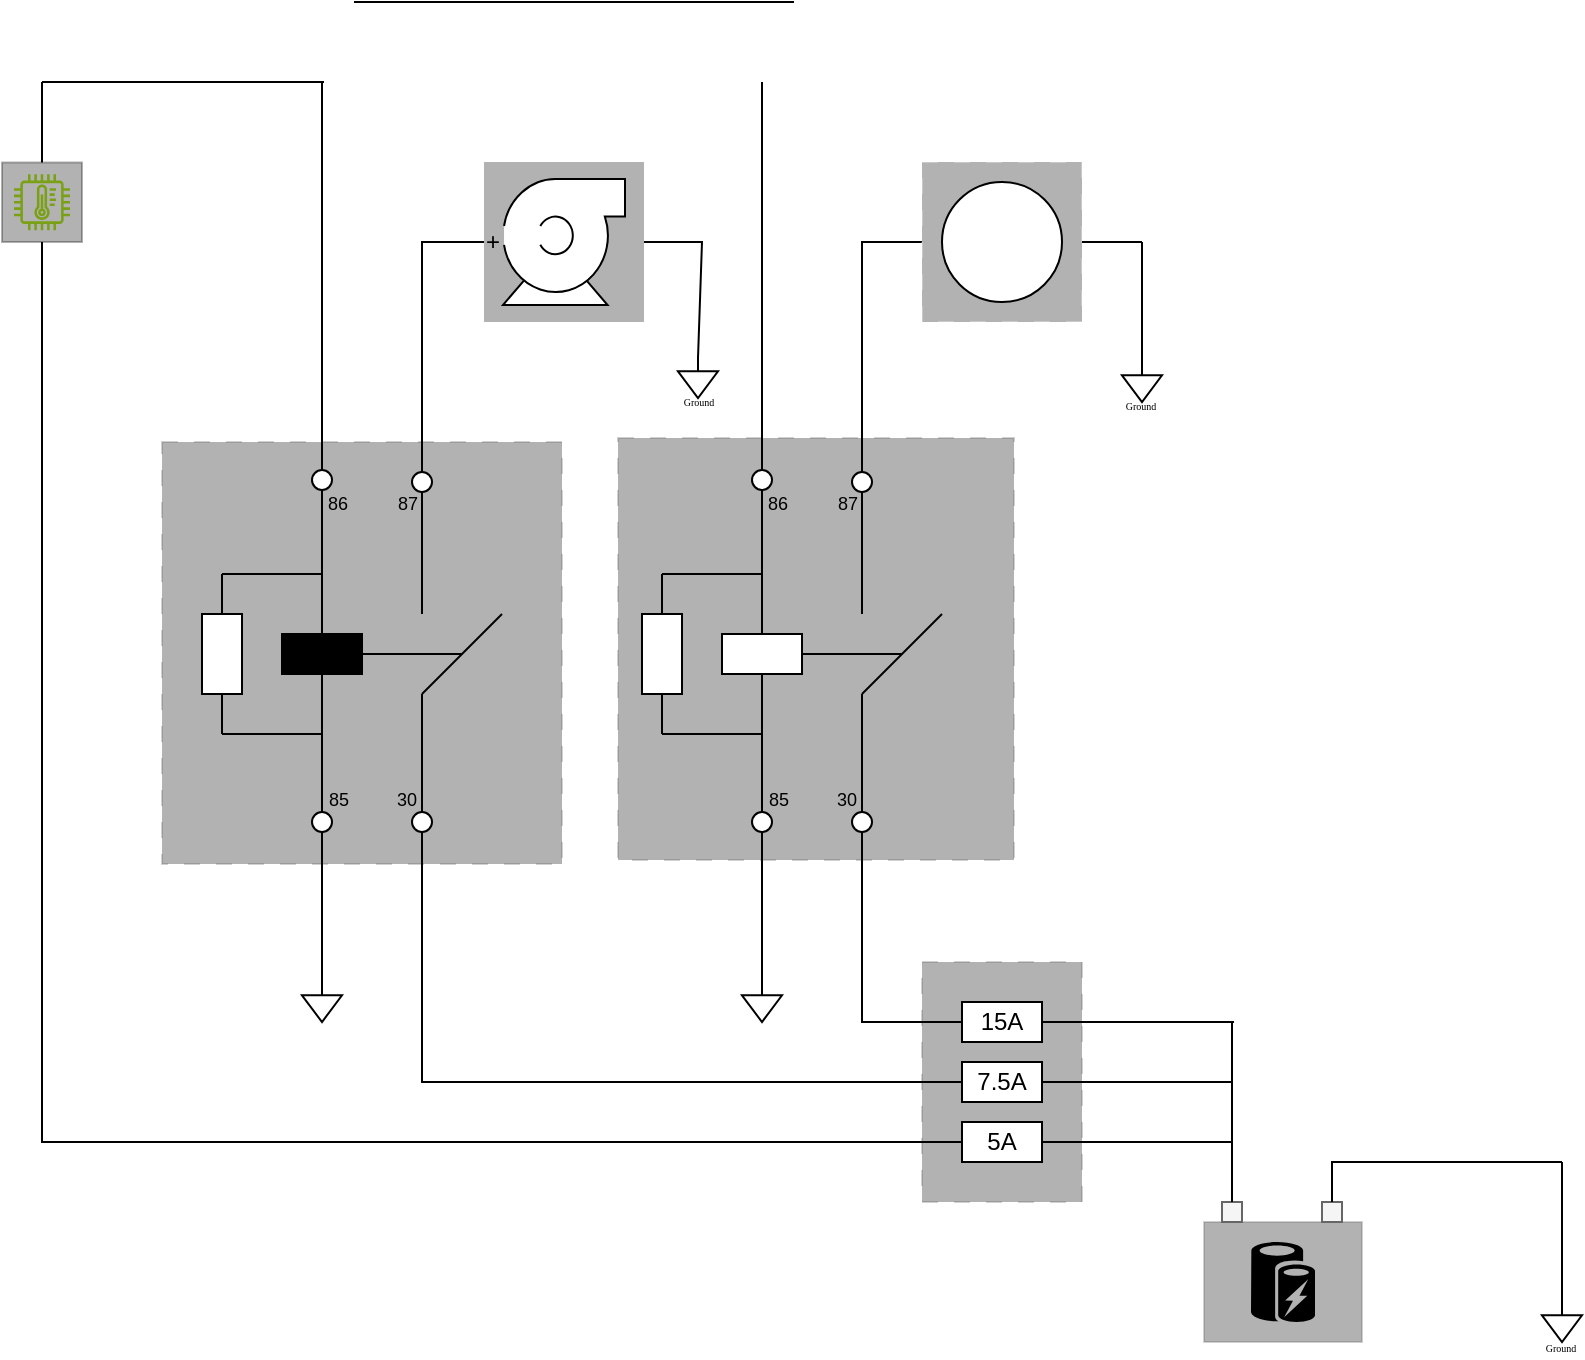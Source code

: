 <mxfile version="28.1.2">
  <diagram name="Page-1" id="_E8ELYtHnHAGCjDZnW66">
    <mxGraphModel dx="485" dy="384" grid="1" gridSize="10" guides="1" tooltips="1" connect="1" arrows="1" fold="1" page="1" pageScale="1" pageWidth="850" pageHeight="1100" math="0" shadow="0">
      <root>
        <mxCell id="0" />
        <mxCell id="1" parent="0" />
        <mxCell id="ljTsGrph6UNTOj-xFB7d-109" value="" style="rounded=0;whiteSpace=wrap;html=1;dashed=1;dashPattern=8 8;fillColor=light-dark(#FFFFFF,#FFFFFF);gradientColor=#b3b3b3;strokeColor=#666666;opacity=30;" vertex="1" parent="1">
          <mxGeometry x="540" y="480" width="80" height="120" as="geometry" />
        </mxCell>
        <mxCell id="ljTsGrph6UNTOj-xFB7d-103" value="" style="rounded=0;whiteSpace=wrap;html=1;dashed=1;dashPattern=8 8;fillColor=light-dark(#FFFFFF,#FFFFFF);gradientColor=#b3b3b3;strokeColor=#666666;opacity=30;" vertex="1" parent="1">
          <mxGeometry x="388" y="218" width="198" height="211" as="geometry" />
        </mxCell>
        <mxCell id="ljTsGrph6UNTOj-xFB7d-102" value="" style="rounded=0;whiteSpace=wrap;html=1;dashed=1;dashPattern=8 8;fillColor=light-dark(#FFFFFF,#FFFFFF);gradientColor=#b3b3b3;strokeColor=#666666;opacity=30;" vertex="1" parent="1">
          <mxGeometry x="160" y="220" width="200" height="211" as="geometry" />
        </mxCell>
        <mxCell id="5BmA53OhYEYzgZZ_0BUa-3" value="" style="rounded=0;whiteSpace=wrap;html=1;fillStyle=solid;fillColor=light-dark(#000000,#000000);gradientColor=none;gradientDirection=north;" parent="1" vertex="1">
          <mxGeometry x="220" y="316" width="40" height="20" as="geometry" />
        </mxCell>
        <mxCell id="5BmA53OhYEYzgZZ_0BUa-5" value="" style="endArrow=none;html=1;rounded=0;exitX=1;exitY=0.5;exitDx=0;exitDy=0;" parent="1" source="5BmA53OhYEYzgZZ_0BUa-3" edge="1">
          <mxGeometry width="50" height="50" relative="1" as="geometry">
            <mxPoint x="250" y="356" as="sourcePoint" />
            <mxPoint x="310" y="326" as="targetPoint" />
          </mxGeometry>
        </mxCell>
        <mxCell id="5BmA53OhYEYzgZZ_0BUa-7" value="" style="endArrow=none;html=1;rounded=0;" parent="1" edge="1">
          <mxGeometry width="50" height="50" relative="1" as="geometry">
            <mxPoint x="240" y="266" as="sourcePoint" />
            <mxPoint x="240" y="266" as="targetPoint" />
          </mxGeometry>
        </mxCell>
        <mxCell id="5BmA53OhYEYzgZZ_0BUa-13" value="" style="endArrow=none;html=1;rounded=0;" parent="1" edge="1">
          <mxGeometry width="50" height="50" relative="1" as="geometry">
            <mxPoint x="240" y="366" as="sourcePoint" />
            <mxPoint x="240" y="336" as="targetPoint" />
          </mxGeometry>
        </mxCell>
        <mxCell id="5BmA53OhYEYzgZZ_0BUa-15" value="" style="endArrow=none;html=1;rounded=0;exitX=0.5;exitY=0;exitDx=0;exitDy=0;" parent="1" source="5BmA53OhYEYzgZZ_0BUa-3" edge="1">
          <mxGeometry width="50" height="50" relative="1" as="geometry">
            <mxPoint x="340" y="376" as="sourcePoint" />
            <mxPoint x="240" y="286" as="targetPoint" />
          </mxGeometry>
        </mxCell>
        <mxCell id="5BmA53OhYEYzgZZ_0BUa-17" value="" style="endArrow=none;html=1;rounded=0;" parent="1" edge="1">
          <mxGeometry width="50" height="50" relative="1" as="geometry">
            <mxPoint x="290" y="346" as="sourcePoint" />
            <mxPoint x="330" y="306" as="targetPoint" />
          </mxGeometry>
        </mxCell>
        <mxCell id="5BmA53OhYEYzgZZ_0BUa-18" value="" style="endArrow=none;html=1;rounded=0;" parent="1" source="5BmA53OhYEYzgZZ_0BUa-34" edge="1">
          <mxGeometry width="50" height="50" relative="1" as="geometry">
            <mxPoint x="240" y="246" as="sourcePoint" />
            <mxPoint x="240" y="286" as="targetPoint" />
          </mxGeometry>
        </mxCell>
        <mxCell id="5BmA53OhYEYzgZZ_0BUa-19" value="" style="endArrow=none;html=1;rounded=0;" parent="1" edge="1">
          <mxGeometry width="50" height="50" relative="1" as="geometry">
            <mxPoint x="240" y="406" as="sourcePoint" />
            <mxPoint x="240" y="366" as="targetPoint" />
          </mxGeometry>
        </mxCell>
        <mxCell id="5BmA53OhYEYzgZZ_0BUa-20" value="" style="endArrow=none;html=1;rounded=0;" parent="1" edge="1">
          <mxGeometry width="50" height="50" relative="1" as="geometry">
            <mxPoint x="290" y="406" as="sourcePoint" />
            <mxPoint x="290" y="346" as="targetPoint" />
          </mxGeometry>
        </mxCell>
        <mxCell id="5BmA53OhYEYzgZZ_0BUa-21" value="" style="endArrow=none;html=1;rounded=0;" parent="1" source="5BmA53OhYEYzgZZ_0BUa-36" edge="1">
          <mxGeometry width="50" height="50" relative="1" as="geometry">
            <mxPoint x="290" y="306" as="sourcePoint" />
            <mxPoint x="290" y="246" as="targetPoint" />
          </mxGeometry>
        </mxCell>
        <mxCell id="5BmA53OhYEYzgZZ_0BUa-26" value="" style="rounded=0;whiteSpace=wrap;html=1;" parent="1" vertex="1">
          <mxGeometry x="180" y="306" width="20" height="40" as="geometry" />
        </mxCell>
        <mxCell id="5BmA53OhYEYzgZZ_0BUa-28" value="" style="endArrow=none;html=1;rounded=0;entryX=0.5;entryY=0;entryDx=0;entryDy=0;" parent="1" target="5BmA53OhYEYzgZZ_0BUa-26" edge="1">
          <mxGeometry width="50" height="50" relative="1" as="geometry">
            <mxPoint x="190" y="286" as="sourcePoint" />
            <mxPoint x="390" y="326" as="targetPoint" />
          </mxGeometry>
        </mxCell>
        <mxCell id="5BmA53OhYEYzgZZ_0BUa-29" value="" style="endArrow=none;html=1;rounded=0;" parent="1" edge="1">
          <mxGeometry width="50" height="50" relative="1" as="geometry">
            <mxPoint x="190" y="286" as="sourcePoint" />
            <mxPoint x="240" y="286" as="targetPoint" />
          </mxGeometry>
        </mxCell>
        <mxCell id="5BmA53OhYEYzgZZ_0BUa-32" value="" style="endArrow=none;html=1;rounded=0;entryX=0.5;entryY=1;entryDx=0;entryDy=0;" parent="1" target="5BmA53OhYEYzgZZ_0BUa-26" edge="1">
          <mxGeometry width="50" height="50" relative="1" as="geometry">
            <mxPoint x="190" y="366" as="sourcePoint" />
            <mxPoint x="390" y="326" as="targetPoint" />
          </mxGeometry>
        </mxCell>
        <mxCell id="5BmA53OhYEYzgZZ_0BUa-33" value="" style="endArrow=none;html=1;rounded=0;" parent="1" edge="1">
          <mxGeometry width="50" height="50" relative="1" as="geometry">
            <mxPoint x="190" y="366" as="sourcePoint" />
            <mxPoint x="240" y="366" as="targetPoint" />
          </mxGeometry>
        </mxCell>
        <mxCell id="5BmA53OhYEYzgZZ_0BUa-35" value="" style="endArrow=none;html=1;rounded=0;" parent="1" target="5BmA53OhYEYzgZZ_0BUa-34" edge="1">
          <mxGeometry width="50" height="50" relative="1" as="geometry">
            <mxPoint x="240" y="246" as="sourcePoint" />
            <mxPoint x="240" y="286" as="targetPoint" />
          </mxGeometry>
        </mxCell>
        <mxCell id="5BmA53OhYEYzgZZ_0BUa-34" value="" style="ellipse;whiteSpace=wrap;html=1;aspect=fixed;" parent="1" vertex="1">
          <mxGeometry x="235" y="234" width="10" height="10" as="geometry" />
        </mxCell>
        <mxCell id="5BmA53OhYEYzgZZ_0BUa-39" value="" style="endArrow=none;html=1;rounded=0;" parent="1" target="5BmA53OhYEYzgZZ_0BUa-36" edge="1">
          <mxGeometry width="50" height="50" relative="1" as="geometry">
            <mxPoint x="290" y="306" as="sourcePoint" />
            <mxPoint x="290" y="246" as="targetPoint" />
          </mxGeometry>
        </mxCell>
        <mxCell id="ljTsGrph6UNTOj-xFB7d-84" value="" style="edgeStyle=orthogonalEdgeStyle;rounded=0;orthogonalLoop=1;jettySize=auto;html=1;entryX=0;entryY=0.5;entryDx=0;entryDy=0;endArrow=none;endFill=0;" edge="1" parent="1" source="5BmA53OhYEYzgZZ_0BUa-36">
          <mxGeometry relative="1" as="geometry">
            <mxPoint x="321" y="120" as="targetPoint" />
            <Array as="points">
              <mxPoint x="290" y="120" />
            </Array>
          </mxGeometry>
        </mxCell>
        <mxCell id="5BmA53OhYEYzgZZ_0BUa-36" value="" style="ellipse;whiteSpace=wrap;html=1;aspect=fixed;" parent="1" vertex="1">
          <mxGeometry x="285" y="235" width="10" height="10" as="geometry" />
        </mxCell>
        <mxCell id="5BmA53OhYEYzgZZ_0BUa-41" value="" style="ellipse;whiteSpace=wrap;html=1;aspect=fixed;" parent="1" vertex="1">
          <mxGeometry x="235" y="405" width="10" height="10" as="geometry" />
        </mxCell>
        <mxCell id="ljTsGrph6UNTOj-xFB7d-54" value="" style="edgeStyle=orthogonalEdgeStyle;rounded=0;orthogonalLoop=1;jettySize=auto;html=1;entryX=0;entryY=0.5;entryDx=0;entryDy=0;endArrow=none;endFill=0;" edge="1" parent="1" source="5BmA53OhYEYzgZZ_0BUa-42" target="ljTsGrph6UNTOj-xFB7d-21">
          <mxGeometry relative="1" as="geometry">
            <mxPoint x="390" y="540" as="targetPoint" />
            <Array as="points">
              <mxPoint x="290" y="540" />
            </Array>
          </mxGeometry>
        </mxCell>
        <mxCell id="5BmA53OhYEYzgZZ_0BUa-42" value="" style="ellipse;whiteSpace=wrap;html=1;aspect=fixed;fillStyle=solid;" parent="1" vertex="1">
          <mxGeometry x="285" y="405" width="10" height="10" as="geometry" />
        </mxCell>
        <mxCell id="5BmA53OhYEYzgZZ_0BUa-93" value="&lt;font style=&quot;font-size: 9px;&quot;&gt;30&lt;/font&gt;" style="text;html=1;align=center;verticalAlign=middle;whiteSpace=wrap;rounded=0;" parent="1" vertex="1">
          <mxGeometry x="275" y="391" width="15" height="14" as="geometry" />
        </mxCell>
        <mxCell id="5BmA53OhYEYzgZZ_0BUa-94" value="&lt;font style=&quot;font-size: 9px;&quot;&gt;85&lt;/font&gt;" style="text;html=1;align=center;verticalAlign=middle;whiteSpace=wrap;rounded=0;" parent="1" vertex="1">
          <mxGeometry x="241" y="391" width="15" height="14" as="geometry" />
        </mxCell>
        <mxCell id="5BmA53OhYEYzgZZ_0BUa-100" value="&lt;div&gt;&lt;font style=&quot;font-size: 9px;&quot;&gt;87&lt;/font&gt;&lt;/div&gt;" style="text;html=1;align=center;verticalAlign=middle;whiteSpace=wrap;rounded=0;" parent="1" vertex="1">
          <mxGeometry x="278" y="246" width="10" height="8" as="geometry" />
        </mxCell>
        <mxCell id="5BmA53OhYEYzgZZ_0BUa-101" value="&lt;font style=&quot;font-size: 9px;&quot;&gt;86&lt;/font&gt;" style="text;html=1;align=center;verticalAlign=middle;whiteSpace=wrap;rounded=0;" parent="1" vertex="1">
          <mxGeometry x="243" y="246" width="10" height="8" as="geometry" />
        </mxCell>
        <mxCell id="5BmA53OhYEYzgZZ_0BUa-103" value="" style="rounded=0;whiteSpace=wrap;html=1;" parent="1" vertex="1">
          <mxGeometry x="440" y="316" width="40" height="20" as="geometry" />
        </mxCell>
        <mxCell id="5BmA53OhYEYzgZZ_0BUa-104" value="" style="endArrow=none;html=1;rounded=0;exitX=1;exitY=0.5;exitDx=0;exitDy=0;" parent="1" source="5BmA53OhYEYzgZZ_0BUa-103" edge="1">
          <mxGeometry width="50" height="50" relative="1" as="geometry">
            <mxPoint x="470" y="356" as="sourcePoint" />
            <mxPoint x="530" y="326" as="targetPoint" />
          </mxGeometry>
        </mxCell>
        <mxCell id="5BmA53OhYEYzgZZ_0BUa-105" value="" style="endArrow=none;html=1;rounded=0;" parent="1" edge="1">
          <mxGeometry width="50" height="50" relative="1" as="geometry">
            <mxPoint x="460" y="266" as="sourcePoint" />
            <mxPoint x="460" y="266" as="targetPoint" />
          </mxGeometry>
        </mxCell>
        <mxCell id="5BmA53OhYEYzgZZ_0BUa-106" value="" style="endArrow=none;html=1;rounded=0;" parent="1" edge="1">
          <mxGeometry width="50" height="50" relative="1" as="geometry">
            <mxPoint x="460" y="366" as="sourcePoint" />
            <mxPoint x="460" y="336" as="targetPoint" />
          </mxGeometry>
        </mxCell>
        <mxCell id="5BmA53OhYEYzgZZ_0BUa-107" value="" style="endArrow=none;html=1;rounded=0;exitX=0.5;exitY=0;exitDx=0;exitDy=0;" parent="1" source="5BmA53OhYEYzgZZ_0BUa-103" edge="1">
          <mxGeometry width="50" height="50" relative="1" as="geometry">
            <mxPoint x="560" y="376" as="sourcePoint" />
            <mxPoint x="460" y="286" as="targetPoint" />
          </mxGeometry>
        </mxCell>
        <mxCell id="5BmA53OhYEYzgZZ_0BUa-108" value="" style="endArrow=none;html=1;rounded=0;" parent="1" edge="1">
          <mxGeometry width="50" height="50" relative="1" as="geometry">
            <mxPoint x="510" y="346" as="sourcePoint" />
            <mxPoint x="550" y="306" as="targetPoint" />
          </mxGeometry>
        </mxCell>
        <mxCell id="5BmA53OhYEYzgZZ_0BUa-109" value="" style="endArrow=none;html=1;rounded=0;" parent="1" source="5BmA53OhYEYzgZZ_0BUa-119" edge="1">
          <mxGeometry width="50" height="50" relative="1" as="geometry">
            <mxPoint x="460" y="246" as="sourcePoint" />
            <mxPoint x="460" y="286" as="targetPoint" />
          </mxGeometry>
        </mxCell>
        <mxCell id="5BmA53OhYEYzgZZ_0BUa-110" value="" style="endArrow=none;html=1;rounded=0;" parent="1" edge="1">
          <mxGeometry width="50" height="50" relative="1" as="geometry">
            <mxPoint x="460" y="406" as="sourcePoint" />
            <mxPoint x="460" y="366" as="targetPoint" />
          </mxGeometry>
        </mxCell>
        <mxCell id="5BmA53OhYEYzgZZ_0BUa-111" value="" style="endArrow=none;html=1;rounded=0;" parent="1" edge="1">
          <mxGeometry width="50" height="50" relative="1" as="geometry">
            <mxPoint x="510" y="406" as="sourcePoint" />
            <mxPoint x="510" y="346" as="targetPoint" />
          </mxGeometry>
        </mxCell>
        <mxCell id="5BmA53OhYEYzgZZ_0BUa-112" value="" style="endArrow=none;html=1;rounded=0;" parent="1" source="5BmA53OhYEYzgZZ_0BUa-121" edge="1">
          <mxGeometry width="50" height="50" relative="1" as="geometry">
            <mxPoint x="510" y="306" as="sourcePoint" />
            <mxPoint x="510" y="246" as="targetPoint" />
          </mxGeometry>
        </mxCell>
        <mxCell id="5BmA53OhYEYzgZZ_0BUa-113" value="" style="rounded=0;whiteSpace=wrap;html=1;fillStyle=auto;" parent="1" vertex="1">
          <mxGeometry x="400" y="306" width="20" height="40" as="geometry" />
        </mxCell>
        <mxCell id="5BmA53OhYEYzgZZ_0BUa-114" value="" style="endArrow=none;html=1;rounded=0;entryX=0.5;entryY=0;entryDx=0;entryDy=0;" parent="1" target="5BmA53OhYEYzgZZ_0BUa-113" edge="1">
          <mxGeometry width="50" height="50" relative="1" as="geometry">
            <mxPoint x="410" y="286" as="sourcePoint" />
            <mxPoint x="610" y="326" as="targetPoint" />
          </mxGeometry>
        </mxCell>
        <mxCell id="5BmA53OhYEYzgZZ_0BUa-115" value="" style="endArrow=none;html=1;rounded=0;" parent="1" edge="1">
          <mxGeometry width="50" height="50" relative="1" as="geometry">
            <mxPoint x="410" y="286" as="sourcePoint" />
            <mxPoint x="460" y="286" as="targetPoint" />
          </mxGeometry>
        </mxCell>
        <mxCell id="5BmA53OhYEYzgZZ_0BUa-116" value="" style="endArrow=none;html=1;rounded=0;entryX=0.5;entryY=1;entryDx=0;entryDy=0;" parent="1" target="5BmA53OhYEYzgZZ_0BUa-113" edge="1">
          <mxGeometry width="50" height="50" relative="1" as="geometry">
            <mxPoint x="410" y="366" as="sourcePoint" />
            <mxPoint x="610" y="326" as="targetPoint" />
          </mxGeometry>
        </mxCell>
        <mxCell id="5BmA53OhYEYzgZZ_0BUa-117" value="" style="endArrow=none;html=1;rounded=0;" parent="1" edge="1">
          <mxGeometry width="50" height="50" relative="1" as="geometry">
            <mxPoint x="410" y="366" as="sourcePoint" />
            <mxPoint x="460" y="366" as="targetPoint" />
          </mxGeometry>
        </mxCell>
        <mxCell id="5BmA53OhYEYzgZZ_0BUa-118" value="" style="endArrow=none;html=1;rounded=0;" parent="1" target="5BmA53OhYEYzgZZ_0BUa-119" edge="1">
          <mxGeometry width="50" height="50" relative="1" as="geometry">
            <mxPoint x="460" y="246" as="sourcePoint" />
            <mxPoint x="460" y="286" as="targetPoint" />
          </mxGeometry>
        </mxCell>
        <mxCell id="5BmA53OhYEYzgZZ_0BUa-119" value="" style="ellipse;whiteSpace=wrap;html=1;aspect=fixed;" parent="1" vertex="1">
          <mxGeometry x="455" y="234" width="10" height="10" as="geometry" />
        </mxCell>
        <mxCell id="5BmA53OhYEYzgZZ_0BUa-120" value="" style="endArrow=none;html=1;rounded=0;" parent="1" target="5BmA53OhYEYzgZZ_0BUa-121" edge="1">
          <mxGeometry width="50" height="50" relative="1" as="geometry">
            <mxPoint x="510" y="306" as="sourcePoint" />
            <mxPoint x="510" y="246" as="targetPoint" />
          </mxGeometry>
        </mxCell>
        <mxCell id="5BmA53OhYEYzgZZ_0BUa-121" value="" style="ellipse;whiteSpace=wrap;html=1;aspect=fixed;" parent="1" vertex="1">
          <mxGeometry x="505" y="235" width="10" height="10" as="geometry" />
        </mxCell>
        <mxCell id="5BmA53OhYEYzgZZ_0BUa-122" value="" style="ellipse;whiteSpace=wrap;html=1;aspect=fixed;" parent="1" vertex="1">
          <mxGeometry x="455" y="405" width="10" height="10" as="geometry" />
        </mxCell>
        <mxCell id="ljTsGrph6UNTOj-xFB7d-51" value="" style="edgeStyle=orthogonalEdgeStyle;rounded=0;orthogonalLoop=1;jettySize=auto;html=1;endArrow=none;endFill=0;entryX=0;entryY=0.5;entryDx=0;entryDy=0;" edge="1" parent="1" source="5BmA53OhYEYzgZZ_0BUa-123" target="ljTsGrph6UNTOj-xFB7d-20">
          <mxGeometry relative="1" as="geometry">
            <mxPoint x="510" y="500" as="targetPoint" />
            <Array as="points">
              <mxPoint x="510" y="510" />
            </Array>
          </mxGeometry>
        </mxCell>
        <mxCell id="5BmA53OhYEYzgZZ_0BUa-123" value="" style="ellipse;whiteSpace=wrap;html=1;aspect=fixed;" parent="1" vertex="1">
          <mxGeometry x="505" y="405" width="10" height="10" as="geometry" />
        </mxCell>
        <mxCell id="5BmA53OhYEYzgZZ_0BUa-126" value="&lt;font style=&quot;font-size: 9px;&quot;&gt;30&lt;/font&gt;" style="text;html=1;align=center;verticalAlign=middle;whiteSpace=wrap;rounded=0;" parent="1" vertex="1">
          <mxGeometry x="495" y="391" width="15" height="14" as="geometry" />
        </mxCell>
        <mxCell id="5BmA53OhYEYzgZZ_0BUa-127" value="&lt;font style=&quot;font-size: 9px;&quot;&gt;85&lt;/font&gt;" style="text;html=1;align=center;verticalAlign=middle;whiteSpace=wrap;rounded=0;" parent="1" vertex="1">
          <mxGeometry x="461" y="391" width="15" height="14" as="geometry" />
        </mxCell>
        <mxCell id="5BmA53OhYEYzgZZ_0BUa-128" value="&lt;div&gt;&lt;font style=&quot;font-size: 9px;&quot;&gt;87&lt;/font&gt;&lt;/div&gt;" style="text;html=1;align=center;verticalAlign=middle;whiteSpace=wrap;rounded=0;" parent="1" vertex="1">
          <mxGeometry x="498" y="246" width="10" height="8" as="geometry" />
        </mxCell>
        <mxCell id="5BmA53OhYEYzgZZ_0BUa-129" value="&lt;font style=&quot;font-size: 9px;&quot;&gt;86&lt;/font&gt;" style="text;html=1;align=center;verticalAlign=middle;whiteSpace=wrap;rounded=0;" parent="1" vertex="1">
          <mxGeometry x="463" y="246" width="10" height="8" as="geometry" />
        </mxCell>
        <mxCell id="ljTsGrph6UNTOj-xFB7d-1" value="" style="rounded=0;whiteSpace=wrap;html=1;fillStyle=auto;fillColor=light-dark(#FFFFFF,#FFFFFF);strokeColor=#666666;fontColor=#333333;gradientColor=light-dark(#000000,#6D6D6D);opacity=30;" vertex="1" parent="1">
          <mxGeometry x="681" y="610" width="79" height="60" as="geometry" />
        </mxCell>
        <mxCell id="ljTsGrph6UNTOj-xFB7d-20" value="15A" style="rounded=0;whiteSpace=wrap;html=1;" vertex="1" parent="1">
          <mxGeometry x="560" y="500" width="40" height="20" as="geometry" />
        </mxCell>
        <mxCell id="ljTsGrph6UNTOj-xFB7d-21" value="7.5A" style="rounded=0;whiteSpace=wrap;html=1;" vertex="1" parent="1">
          <mxGeometry x="560" y="530" width="40" height="20" as="geometry" />
        </mxCell>
        <mxCell id="ljTsGrph6UNTOj-xFB7d-101" value="" style="edgeStyle=orthogonalEdgeStyle;rounded=0;orthogonalLoop=1;jettySize=auto;html=1;endArrow=none;endFill=0;entryX=0.5;entryY=1;entryDx=0;entryDy=0;" edge="1" parent="1" source="ljTsGrph6UNTOj-xFB7d-23" target="ljTsGrph6UNTOj-xFB7d-97">
          <mxGeometry relative="1" as="geometry">
            <mxPoint x="192" y="570" as="targetPoint" />
          </mxGeometry>
        </mxCell>
        <mxCell id="ljTsGrph6UNTOj-xFB7d-23" value="5A" style="rounded=0;whiteSpace=wrap;html=1;" vertex="1" parent="1">
          <mxGeometry x="560" y="560" width="40" height="20" as="geometry" />
        </mxCell>
        <mxCell id="ljTsGrph6UNTOj-xFB7d-24" value="" style="whiteSpace=wrap;html=1;aspect=fixed;fillStyle=solid;fillColor=#f5f5f5;fontColor=#333333;strokeColor=#666666;" vertex="1" parent="1">
          <mxGeometry x="690" y="600" width="10" height="10" as="geometry" />
        </mxCell>
        <mxCell id="ljTsGrph6UNTOj-xFB7d-25" value="" style="whiteSpace=wrap;html=1;aspect=fixed;fillStyle=solid;strokeWidth=1;fillColor=#f5f5f5;fontColor=#333333;strokeColor=#666666;" vertex="1" parent="1">
          <mxGeometry x="740" y="600" width="10" height="10" as="geometry" />
        </mxCell>
        <mxCell id="ljTsGrph6UNTOj-xFB7d-26" value="" style="endArrow=none;html=1;rounded=0;entryX=0.5;entryY=0;entryDx=0;entryDy=0;" edge="1" parent="1" target="ljTsGrph6UNTOj-xFB7d-24">
          <mxGeometry width="50" height="50" relative="1" as="geometry">
            <mxPoint x="690" y="570" as="sourcePoint" />
            <mxPoint x="720" y="620" as="targetPoint" />
            <Array as="points">
              <mxPoint x="695" y="570" />
            </Array>
          </mxGeometry>
        </mxCell>
        <mxCell id="ljTsGrph6UNTOj-xFB7d-28" value="" style="endArrow=none;html=1;rounded=0;exitX=1;exitY=0.5;exitDx=0;exitDy=0;" edge="1" parent="1" source="ljTsGrph6UNTOj-xFB7d-23">
          <mxGeometry width="50" height="50" relative="1" as="geometry">
            <mxPoint x="670" y="640" as="sourcePoint" />
            <mxPoint x="690" y="570" as="targetPoint" />
          </mxGeometry>
        </mxCell>
        <mxCell id="ljTsGrph6UNTOj-xFB7d-29" value="" style="endArrow=none;html=1;rounded=0;entryX=1;entryY=0.5;entryDx=0;entryDy=0;" edge="1" parent="1" target="ljTsGrph6UNTOj-xFB7d-21">
          <mxGeometry width="50" height="50" relative="1" as="geometry">
            <mxPoint x="690" y="540" as="sourcePoint" />
            <mxPoint x="720" y="580" as="targetPoint" />
          </mxGeometry>
        </mxCell>
        <mxCell id="ljTsGrph6UNTOj-xFB7d-30" value="" style="endArrow=none;html=1;rounded=0;entryX=1.001;entryY=0.397;entryDx=0;entryDy=0;entryPerimeter=0;" edge="1" parent="1">
          <mxGeometry width="50" height="50" relative="1" as="geometry">
            <mxPoint x="690" y="510" as="sourcePoint" />
            <mxPoint x="600.04" y="509.94" as="targetPoint" />
          </mxGeometry>
        </mxCell>
        <mxCell id="ljTsGrph6UNTOj-xFB7d-31" value="" style="endArrow=none;html=1;rounded=0;exitX=0.5;exitY=0;exitDx=0;exitDy=0;" edge="1" parent="1" source="ljTsGrph6UNTOj-xFB7d-24">
          <mxGeometry width="50" height="50" relative="1" as="geometry">
            <mxPoint x="670" y="620" as="sourcePoint" />
            <mxPoint x="690" y="540" as="targetPoint" />
            <Array as="points">
              <mxPoint x="695" y="540" />
            </Array>
          </mxGeometry>
        </mxCell>
        <mxCell id="ljTsGrph6UNTOj-xFB7d-35" value="" style="endArrow=none;html=1;rounded=0;" edge="1" parent="1">
          <mxGeometry width="50" height="50" relative="1" as="geometry">
            <mxPoint x="695" y="540" as="sourcePoint" />
            <mxPoint x="695" y="510" as="targetPoint" />
          </mxGeometry>
        </mxCell>
        <mxCell id="ljTsGrph6UNTOj-xFB7d-36" value="" style="endArrow=none;html=1;rounded=0;" edge="1" parent="1">
          <mxGeometry width="50" height="50" relative="1" as="geometry">
            <mxPoint x="696" y="510" as="sourcePoint" />
            <mxPoint x="686" y="510" as="targetPoint" />
          </mxGeometry>
        </mxCell>
        <mxCell id="ljTsGrph6UNTOj-xFB7d-55" value="" style="pointerEvents=1;verticalLabelPosition=bottom;shadow=0;dashed=0;align=center;html=1;verticalAlign=top;shape=mxgraph.electrical.signal_sources.signal_ground;" vertex="1" parent="1">
          <mxGeometry x="450" y="490" width="20" height="20" as="geometry" />
        </mxCell>
        <mxCell id="ljTsGrph6UNTOj-xFB7d-56" value="" style="endArrow=none;html=1;rounded=0;entryX=0.5;entryY=1;entryDx=0;entryDy=0;exitX=0.5;exitY=0;exitDx=0;exitDy=0;exitPerimeter=0;" edge="1" parent="1" source="ljTsGrph6UNTOj-xFB7d-55" target="5BmA53OhYEYzgZZ_0BUa-122">
          <mxGeometry width="50" height="50" relative="1" as="geometry">
            <mxPoint x="410" y="520" as="sourcePoint" />
            <mxPoint x="460" y="470" as="targetPoint" />
          </mxGeometry>
        </mxCell>
        <mxCell id="ljTsGrph6UNTOj-xFB7d-57" value="" style="pointerEvents=1;verticalLabelPosition=bottom;shadow=0;dashed=0;align=center;html=1;verticalAlign=top;shape=mxgraph.electrical.signal_sources.signal_ground;" vertex="1" parent="1">
          <mxGeometry x="230" y="490" width="20" height="20" as="geometry" />
        </mxCell>
        <mxCell id="ljTsGrph6UNTOj-xFB7d-58" value="" style="endArrow=none;html=1;rounded=0;entryX=0.5;entryY=1;entryDx=0;entryDy=0;exitX=0.5;exitY=0;exitDx=0;exitDy=0;exitPerimeter=0;" edge="1" parent="1" source="ljTsGrph6UNTOj-xFB7d-57">
          <mxGeometry width="50" height="50" relative="1" as="geometry">
            <mxPoint x="190" y="520" as="sourcePoint" />
            <mxPoint x="240" y="415" as="targetPoint" />
          </mxGeometry>
        </mxCell>
        <mxCell id="ljTsGrph6UNTOj-xFB7d-59" value="&lt;font style=&quot;font-size: 5px;&quot; face=&quot;Verdana&quot;&gt;Ground&lt;/font&gt;" style="pointerEvents=1;verticalLabelPosition=bottom;shadow=0;dashed=0;align=center;html=1;verticalAlign=top;shape=mxgraph.electrical.signal_sources.signal_ground;spacingLeft=-2;spacing=-11;" vertex="1" parent="1">
          <mxGeometry x="850" y="650" width="20" height="20" as="geometry" />
        </mxCell>
        <mxCell id="ljTsGrph6UNTOj-xFB7d-66" value="" style="edgeStyle=none;orthogonalLoop=1;jettySize=auto;html=1;rounded=0;exitX=0.5;exitY=0;exitDx=0;exitDy=0;endArrow=none;endFill=0;" edge="1" parent="1" source="ljTsGrph6UNTOj-xFB7d-25">
          <mxGeometry width="80" relative="1" as="geometry">
            <mxPoint x="820" y="640" as="sourcePoint" />
            <mxPoint x="860" y="580" as="targetPoint" />
            <Array as="points">
              <mxPoint x="745" y="580" />
            </Array>
          </mxGeometry>
        </mxCell>
        <mxCell id="ljTsGrph6UNTOj-xFB7d-67" value="" style="endArrow=none;html=1;rounded=0;exitX=0.5;exitY=0;exitDx=0;exitDy=0;exitPerimeter=0;" edge="1" parent="1" source="ljTsGrph6UNTOj-xFB7d-59">
          <mxGeometry width="50" height="50" relative="1" as="geometry">
            <mxPoint x="800" y="660" as="sourcePoint" />
            <mxPoint x="860" y="580" as="targetPoint" />
          </mxGeometry>
        </mxCell>
        <mxCell id="ljTsGrph6UNTOj-xFB7d-73" value="" style="edgeStyle=orthogonalEdgeStyle;rounded=0;orthogonalLoop=1;jettySize=auto;html=1;entryX=0.5;entryY=0;entryDx=0;entryDy=0;endArrow=none;endFill=0;" edge="1" parent="1" source="ljTsGrph6UNTOj-xFB7d-70" target="5BmA53OhYEYzgZZ_0BUa-121">
          <mxGeometry relative="1" as="geometry">
            <mxPoint x="475.0" y="90" as="targetPoint" />
          </mxGeometry>
        </mxCell>
        <mxCell id="ljTsGrph6UNTOj-xFB7d-70" value="Sp" style="whiteSpace=wrap;html=1;aspect=fixed;fillStyle=solid;gradientColor=light-dark(#000000,#6D6D6D);fillColor=light-dark(#FFFFFF,#FFFFFF);opacity=30;fontFamily=Verdana;dashed=1;dashPattern=8 8;strokeColor=light-dark(#FFFFFF,#FFFFFF);spacing=1;fontColor=default;" vertex="1" parent="1">
          <mxGeometry x="540" y="80" width="80" height="80" as="geometry" />
        </mxCell>
        <mxCell id="ljTsGrph6UNTOj-xFB7d-74" value="&lt;div style=&quot;line-height: 10%;&quot;&gt;&lt;font style=&quot;line-height: 10%;&quot;&gt;Ground&lt;/font&gt;&lt;/div&gt;" style="pointerEvents=1;verticalLabelPosition=bottom;shadow=0;dashed=0;align=center;html=1;verticalAlign=top;shape=mxgraph.electrical.signal_sources.signal_ground;fontSize=5;spacing=-2;spacingLeft=-2;fontFamily=Verdana;" vertex="1" parent="1">
          <mxGeometry x="640" y="180" width="20" height="20" as="geometry" />
        </mxCell>
        <mxCell id="ljTsGrph6UNTOj-xFB7d-86" value="&lt;div&gt;&lt;font style=&quot;line-height: 10%;&quot;&gt;Ground&lt;/font&gt;&lt;/div&gt;" style="pointerEvents=1;verticalLabelPosition=bottom;shadow=0;dashed=0;align=center;html=1;verticalAlign=top;shape=mxgraph.electrical.signal_sources.signal_ground;labelPosition=center;spacing=-5;spacingLeft=-1;fontFamily=Verdana;fontSize=5;" vertex="1" parent="1">
          <mxGeometry x="418" y="178" width="20" height="20" as="geometry" />
        </mxCell>
        <mxCell id="ljTsGrph6UNTOj-xFB7d-87" value="" style="endArrow=none;html=1;rounded=0;entryX=1;entryY=0.5;entryDx=0;entryDy=0;exitX=0.5;exitY=0;exitDx=0;exitDy=0;exitPerimeter=0;" edge="1" parent="1" source="ljTsGrph6UNTOj-xFB7d-86">
          <mxGeometry width="50" height="50" relative="1" as="geometry">
            <mxPoint x="290.5" y="200" as="sourcePoint" />
            <mxPoint x="401" y="120" as="targetPoint" />
            <Array as="points">
              <mxPoint x="430" y="120" />
            </Array>
          </mxGeometry>
        </mxCell>
        <mxCell id="ljTsGrph6UNTOj-xFB7d-88" value="" style="endArrow=none;html=1;rounded=0;exitX=0.5;exitY=0;exitDx=0;exitDy=0;" edge="1" parent="1" source="5BmA53OhYEYzgZZ_0BUa-119">
          <mxGeometry width="50" height="50" relative="1" as="geometry">
            <mxPoint x="460" y="230" as="sourcePoint" />
            <mxPoint x="460" y="40" as="targetPoint" />
          </mxGeometry>
        </mxCell>
        <mxCell id="ljTsGrph6UNTOj-xFB7d-89" value="" style="endArrow=none;html=1;rounded=0;" edge="1" parent="1">
          <mxGeometry width="50" height="50" relative="1" as="geometry">
            <mxPoint x="240" y="234" as="sourcePoint" />
            <mxPoint x="240" y="40" as="targetPoint" />
          </mxGeometry>
        </mxCell>
        <mxCell id="ljTsGrph6UNTOj-xFB7d-91" value="" style="endArrow=none;html=1;rounded=0;" edge="1" parent="1">
          <mxGeometry width="50" height="50" relative="1" as="geometry">
            <mxPoint x="256" as="sourcePoint" />
            <mxPoint x="476" as="targetPoint" />
          </mxGeometry>
        </mxCell>
        <mxCell id="ljTsGrph6UNTOj-xFB7d-97" value="" style="rounded=0;whiteSpace=wrap;html=1;fillColor=light-dark(#000000,#FFFFFF);gradientColor=light-dark(#000000,#000000);opacity=30;" vertex="1" parent="1">
          <mxGeometry x="80" y="80.25" width="40" height="39.75" as="geometry" />
        </mxCell>
        <mxCell id="ljTsGrph6UNTOj-xFB7d-92" value="" style="endArrow=none;html=1;rounded=0;" edge="1" parent="1">
          <mxGeometry width="50" height="50" relative="1" as="geometry">
            <mxPoint x="120" y="40" as="sourcePoint" />
            <mxPoint x="241" y="40" as="targetPoint" />
          </mxGeometry>
        </mxCell>
        <mxCell id="ljTsGrph6UNTOj-xFB7d-98" value="" style="endArrow=none;html=1;rounded=0;" edge="1" parent="1">
          <mxGeometry width="50" height="50" relative="1" as="geometry">
            <mxPoint x="100" y="40" as="sourcePoint" />
            <mxPoint x="120" y="40" as="targetPoint" />
          </mxGeometry>
        </mxCell>
        <mxCell id="ljTsGrph6UNTOj-xFB7d-99" value="" style="endArrow=none;html=1;rounded=0;exitX=0.5;exitY=0;exitDx=0;exitDy=0;" edge="1" parent="1" source="ljTsGrph6UNTOj-xFB7d-97">
          <mxGeometry width="50" height="50" relative="1" as="geometry">
            <mxPoint x="250" y="240" as="sourcePoint" />
            <mxPoint x="100" y="40" as="targetPoint" />
          </mxGeometry>
        </mxCell>
        <mxCell id="ljTsGrph6UNTOj-xFB7d-104" value="" style="endArrow=none;html=1;rounded=0;exitX=0.5;exitY=0;exitDx=0;exitDy=0;exitPerimeter=0;" edge="1" parent="1" source="ljTsGrph6UNTOj-xFB7d-74">
          <mxGeometry width="50" height="50" relative="1" as="geometry">
            <mxPoint x="580" y="244" as="sourcePoint" />
            <mxPoint x="650" y="120" as="targetPoint" />
          </mxGeometry>
        </mxCell>
        <mxCell id="ljTsGrph6UNTOj-xFB7d-112" value="" style="verticalLabelPosition=bottom;html=1;verticalAlign=top;align=center;strokeColor=none;fillColor=light-dark(#000000,#000000);shape=mxgraph.azure.azure_cache;" vertex="1" parent="1">
          <mxGeometry x="704.5" y="620" width="32" height="40" as="geometry" />
        </mxCell>
        <mxCell id="ljTsGrph6UNTOj-xFB7d-115" value="" style="group;fillColor=light-dark(#FFFFFF,#F5F5F5);fillStyle=solid;gradientColor=light-dark(#000000,#6D6D6D);container=0;opacity=30;" vertex="1" connectable="0" parent="1">
          <mxGeometry x="321" y="80" width="80" height="80" as="geometry" />
        </mxCell>
        <mxCell id="ljTsGrph6UNTOj-xFB7d-116" value="" style="endArrow=none;html=1;rounded=0;exitX=1;exitY=0.5;exitDx=0;exitDy=0;" edge="1" parent="1" source="ljTsGrph6UNTOj-xFB7d-70">
          <mxGeometry width="50" height="50" relative="1" as="geometry">
            <mxPoint x="600" y="170" as="sourcePoint" />
            <mxPoint x="650" y="120" as="targetPoint" />
          </mxGeometry>
        </mxCell>
        <mxCell id="ljTsGrph6UNTOj-xFB7d-81" value="" style="shape=mxgraph.pid.pumps.centrifugal_pump_1;html=1;pointerEvents=1;align=center;verticalLabelPosition=bottom;verticalAlign=top;dashed=0;fillColor=light-dark(#FFFFFF,#F5F5F5);gradientColor=none;strokeColor=light-dark(#000000,#000000);fontSize=8;spacing=7;" vertex="1" parent="1">
          <mxGeometry x="330.5" y="88.5" width="61" height="63" as="geometry" />
        </mxCell>
        <mxCell id="ljTsGrph6UNTOj-xFB7d-122" value="" style="ellipse;whiteSpace=wrap;html=1;aspect=fixed;fillStyle=solid;fillColor=light-dark(#FFFFFF,#FFFFFF);" vertex="1" parent="1">
          <mxGeometry x="550" y="90" width="60" height="60" as="geometry" />
        </mxCell>
        <mxCell id="ljTsGrph6UNTOj-xFB7d-121" value="" style="shape=image;html=1;verticalAlign=top;verticalLabelPosition=bottom;labelBackgroundColor=#ffffff;imageAspect=0;aspect=fixed;image=https://icons.diagrams.net/icon-cache1/Bootstrap_Vol_2-2296/fan-593.svg" vertex="1" parent="1">
          <mxGeometry x="550" y="90" width="60" height="60" as="geometry" />
        </mxCell>
        <mxCell id="ljTsGrph6UNTOj-xFB7d-125" value="+" style="text;html=1;align=center;verticalAlign=middle;resizable=0;points=[];autosize=1;strokeColor=none;fillColor=none;" vertex="1" parent="1">
          <mxGeometry x="310" y="105" width="30" height="30" as="geometry" />
        </mxCell>
        <mxCell id="ljTsGrph6UNTOj-xFB7d-126" value="" style="sketch=0;outlineConnect=0;fontColor=#232F3E;gradientColor=none;fillColor=light-dark(#7AA116,#FFFFFF);strokeColor=none;dashed=0;verticalLabelPosition=bottom;verticalAlign=top;align=center;html=1;fontSize=12;fontStyle=0;aspect=fixed;pointerEvents=1;shape=mxgraph.aws4.iot_thing_temperature_sensor;" vertex="1" parent="1">
          <mxGeometry x="86" y="86.12" width="28" height="28" as="geometry" />
        </mxCell>
      </root>
    </mxGraphModel>
  </diagram>
</mxfile>
